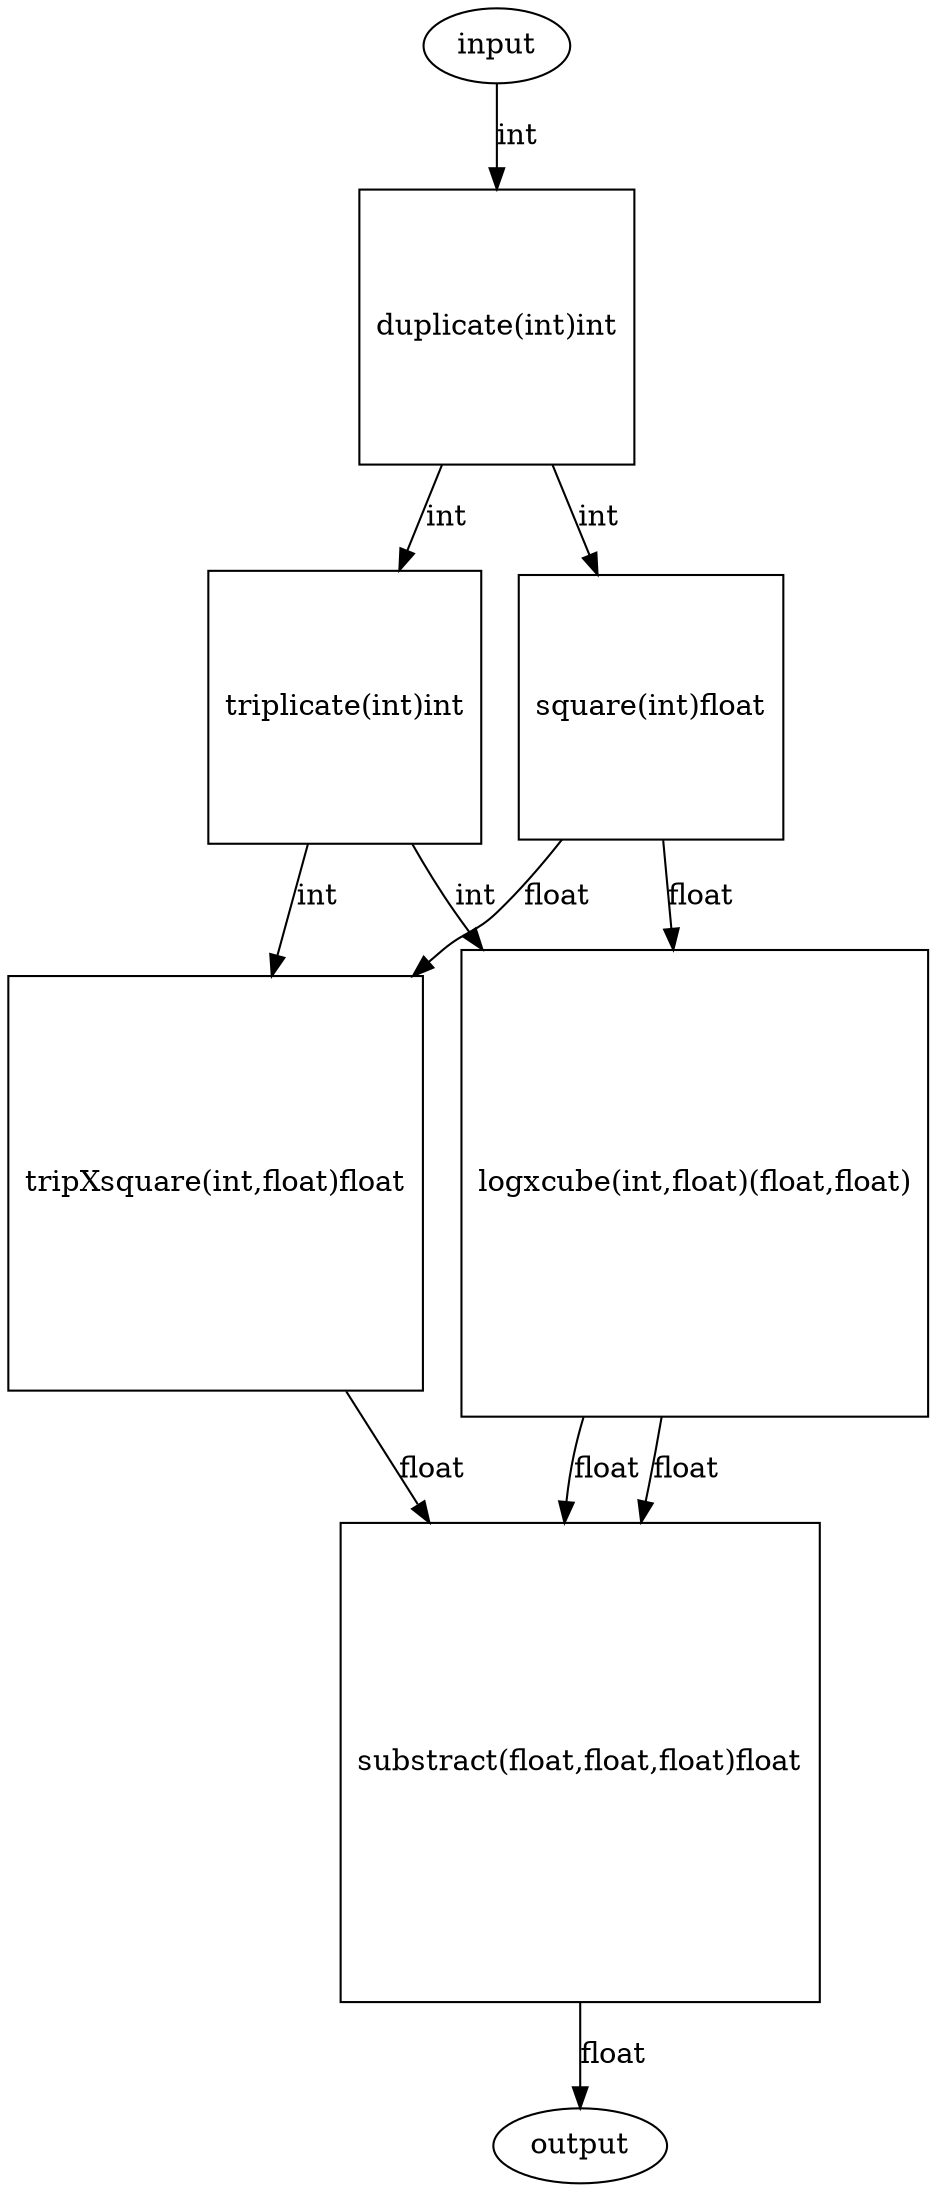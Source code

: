 digraph {
    input
    duplicate [shape=square label="duplicate(int)int"]
    triplicate [shape=square label="triplicate(int)int"]
    square [shape=square label="square(int)float"]
    tripXsquare [shape=square label="tripXsquare(int,float)float"]
    logxcube [shape=square label="logxcube(int,float)(float,float)"]
    substract [shape=square label="substract(float,float,float)float"]
    output
    input -> duplicate [label="int"]
    duplicate -> triplicate [label="int"]
    duplicate -> square [label="int"]
    triplicate -> tripXsquare [label="int"]
    square -> tripXsquare [label="float"]
    triplicate->logxcube [label="int"]
    square->logxcube [label="float"]
    logxcube -> substract [label="float"]
    logxcube -> substract [label="float"]
    tripXsquare->substract [label="float"]
    substract->output [label="float"]
}